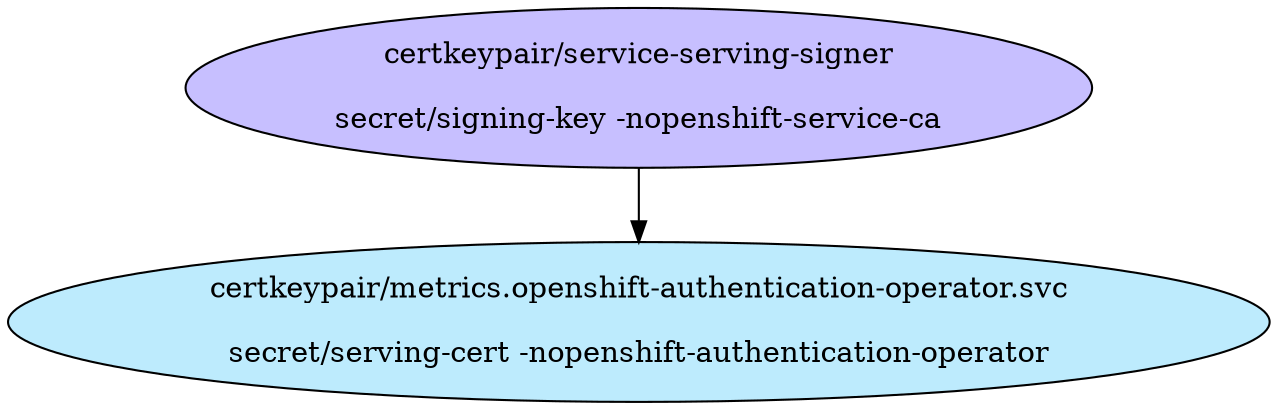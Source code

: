 digraph "Local Certificate" {
  // Node definitions.
  1 [
    label="certkeypair/service-serving-signer\n\nsecret/signing-key -nopenshift-service-ca\n"
    style=filled
    fillcolor="#c7bfff"
  ];
  28 [
    label="certkeypair/metrics.openshift-authentication-operator.svc\n\nsecret/serving-cert -nopenshift-authentication-operator\n"
    style=filled
    fillcolor="#bdebfd"
  ];

  // Edge definitions.
  1 -> 28;
}